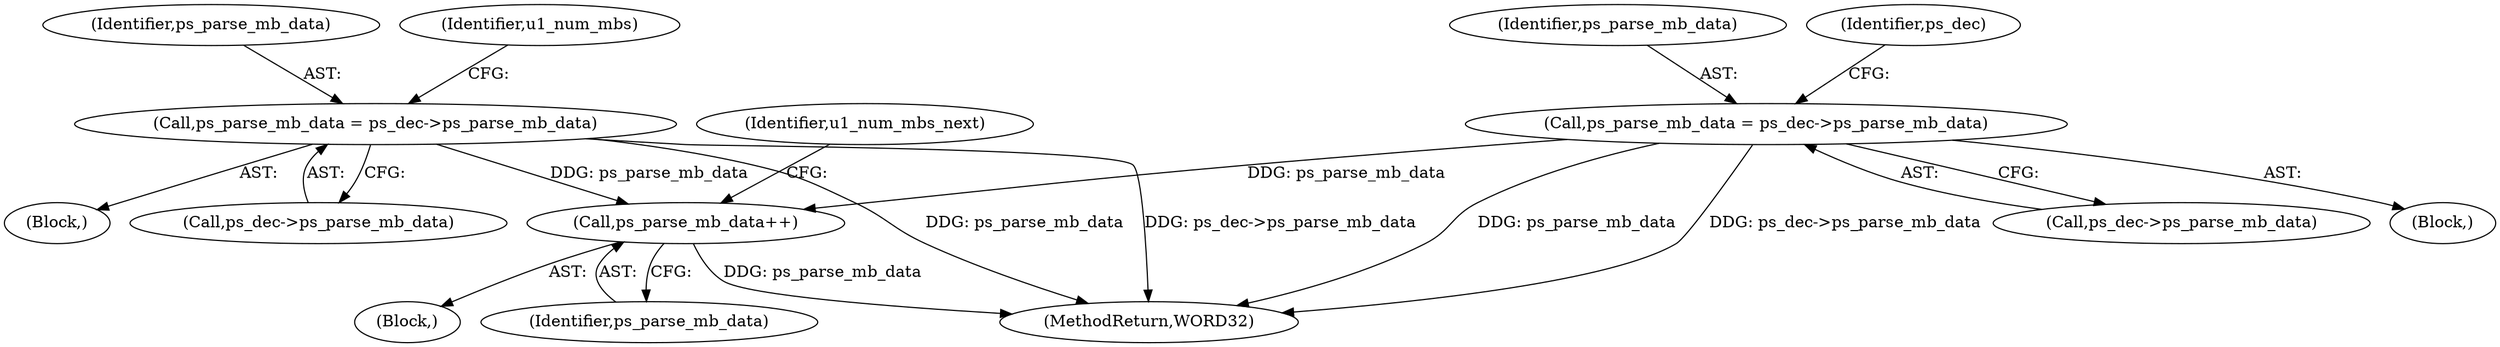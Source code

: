 digraph "0_Android_9a00f562a612d56e7b2b989d168647db900ba6cf@pointer" {
"1001263" [label="(Call,ps_parse_mb_data++)"];
"1001065" [label="(Call,ps_parse_mb_data = ps_dec->ps_parse_mb_data)"];
"1001320" [label="(Call,ps_parse_mb_data = ps_dec->ps_parse_mb_data)"];
"1001066" [label="(Identifier,ps_parse_mb_data)"];
"1001263" [label="(Call,ps_parse_mb_data++)"];
"1001096" [label="(Block,)"];
"1001067" [label="(Call,ps_dec->ps_parse_mb_data)"];
"1001266" [label="(Identifier,u1_num_mbs_next)"];
"1000138" [label="(Block,)"];
"1001322" [label="(Call,ps_dec->ps_parse_mb_data)"];
"1001321" [label="(Identifier,ps_parse_mb_data)"];
"1001065" [label="(Call,ps_parse_mb_data = ps_dec->ps_parse_mb_data)"];
"1001450" [label="(MethodReturn,WORD32)"];
"1001320" [label="(Call,ps_parse_mb_data = ps_dec->ps_parse_mb_data)"];
"1001327" [label="(Identifier,ps_dec)"];
"1001312" [label="(Block,)"];
"1001264" [label="(Identifier,ps_parse_mb_data)"];
"1001071" [label="(Identifier,u1_num_mbs)"];
"1001263" -> "1001096"  [label="AST: "];
"1001263" -> "1001264"  [label="CFG: "];
"1001264" -> "1001263"  [label="AST: "];
"1001266" -> "1001263"  [label="CFG: "];
"1001263" -> "1001450"  [label="DDG: ps_parse_mb_data"];
"1001065" -> "1001263"  [label="DDG: ps_parse_mb_data"];
"1001320" -> "1001263"  [label="DDG: ps_parse_mb_data"];
"1001065" -> "1000138"  [label="AST: "];
"1001065" -> "1001067"  [label="CFG: "];
"1001066" -> "1001065"  [label="AST: "];
"1001067" -> "1001065"  [label="AST: "];
"1001071" -> "1001065"  [label="CFG: "];
"1001065" -> "1001450"  [label="DDG: ps_parse_mb_data"];
"1001065" -> "1001450"  [label="DDG: ps_dec->ps_parse_mb_data"];
"1001320" -> "1001312"  [label="AST: "];
"1001320" -> "1001322"  [label="CFG: "];
"1001321" -> "1001320"  [label="AST: "];
"1001322" -> "1001320"  [label="AST: "];
"1001327" -> "1001320"  [label="CFG: "];
"1001320" -> "1001450"  [label="DDG: ps_parse_mb_data"];
"1001320" -> "1001450"  [label="DDG: ps_dec->ps_parse_mb_data"];
}

